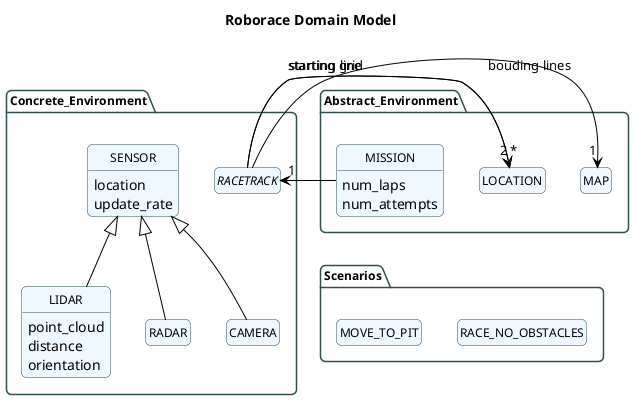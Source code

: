 @startuml

'-----------------------------------
' UML class diagram of the ROBORACE
' JMB 2021
'-----------------------------------

' Default settings
'-----------------------------------
' left to right direction 'does not work for sequence diagrams :-(
hide circle
hide empty members
hide methods	

' Colors & Fonts
'-----------------------------------
'Colors => see http://plantuml.com/color
'skinparam monochrome true
'skinparam monochrome reverse
'skinparam handwritten true
skinparam package {
	BackgroundColor empty
	BorderColor DarkSlateGray
	ArrowColor Black
	FontColor Black
	FontSize 12
	FontName TrebuchetMS
}
skinparam roundcorner 10

skinparam class {
	BackgroundColor AliceBlue
	BorderColor DarkSlateGray
	ArrowColor Black
	FontColor Black
	FontSize 12
	FontName TrebuchetMS
}
skinparam arrow {
    MessageAlign center
}
'-----------------------------------
'-----------------------------------

title Roborace Domain Model

package Concrete_Environment {

abstract class r as "RACETRACK"

class s as "SENSOR" {
    location
    update_rate
}

class LIDAR {
    point_cloud 
    distance  
    orientation
}
s <|-- LIDAR
s <|-- RADAR
s <|-- CAMERA

}

package Abstract_Environment {

class loc as "LOCATION"
class map as "MAP"
class m as "MISSION" {
    num_laps
    num_attempts
}

r -> "1" map : bouding lines
r -> "2" loc : "starting line"
r -> "*" loc : starting grid

m -> "1" r

}

package Scenarios {

class sc1 as "RACE_NO_OBSTACLES"
class sc2 as "MOVE_TO_PIT"
}

m -[hidden]- sc1

@enduml
